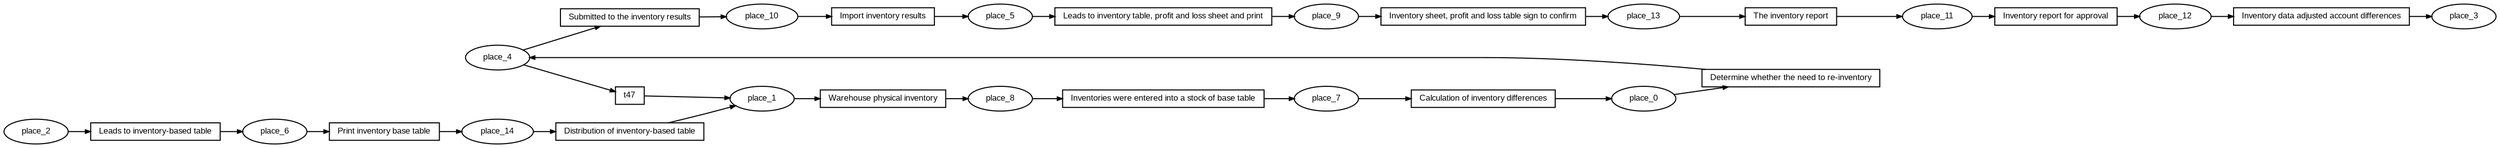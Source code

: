digraph G {ranksep=".3"; fontsize="8"; remincross=true; margin="0.0,0.0"; fontname="Arial";rankdir="LR"; 
edge [arrowsize="0.5"];
node [height=".2",width=".2",fontname="Arial",fontsize="8"];
t0 [shape="box",label="Leads to inventory table, profit and loss sheet and print"];
t1 [shape="box",label="Distribution of inventory-based table"];
t2 [shape="box",label="t47"];
t3 [shape="box",label="The inventory report"];
t4 [shape="box",label="Calculation of inventory differences\n"];
t5 [shape="box",label="Inventory report for approval"];
t6 [shape="box",label="Inventories were entered into a stock of base table"];
t7 [shape="box",label="Print inventory base table"];
t8 [shape="box",label="Submitted to the inventory results"];
t9 [shape="box",label="Import inventory results"];
t10 [shape="box",label="Inventory data adjusted account differences\n"];
t11 [shape="box",label="Warehouse physical inventory"];
t12 [shape="box",label="Leads to inventory-based table\n"];
t13 [shape="box",label="Determine whether the need to re-inventory"];
t14 [shape="box",label="Inventory sheet, profit and loss table sign to confirm\n"];
p0 [shape="oval",label="place_0"];
p1 [shape="oval",label="place_1"];
p2 [shape="oval",label="place_10"];
p3 [shape="oval",label="place_11"];
p4 [shape="oval",label="place_12"];
p5 [shape="oval",label="place_13"];
p6 [shape="oval",label="place_14"];
p7 [shape="oval",label="place_2"];
p8 [shape="oval",label="place_3"];
p9 [shape="oval",label="place_4"];
p10 [shape="oval",label="place_5"];
p11 [shape="oval",label="place_6"];
p12 [shape="oval",label="place_7"];
p13 [shape="oval",label="place_8"];
p14 [shape="oval",label="place_9"];
t11 -> p13[label=""];
t13 -> p9[label=""];
p10 -> t0[label=""];
t4 -> p0[label=""];
p13 -> t6[label=""];
p1 -> t11[label=""];
p7 -> t12[label=""];
t12 -> p11[label=""];
t5 -> p4[label=""];
p3 -> t5[label=""];
p9 -> t2[label=""];
p9 -> t8[label=""];
t14 -> p5[label=""];
t10 -> p8[label=""];
t6 -> p12[label=""];
p4 -> t10[label=""];
t0 -> p14[label=""];
p11 -> t7[label=""];
p0 -> t13[label=""];
p6 -> t1[label=""];
t7 -> p6[label=""];
t1 -> p1[label=""];
p14 -> t14[label=""];
p12 -> t4[label=""];
t3 -> p3[label=""];
p2 -> t9[label=""];
t8 -> p2[label=""];
t2 -> p1[label=""];
p5 -> t3[label=""];
t9 -> p10[label=""];
}
